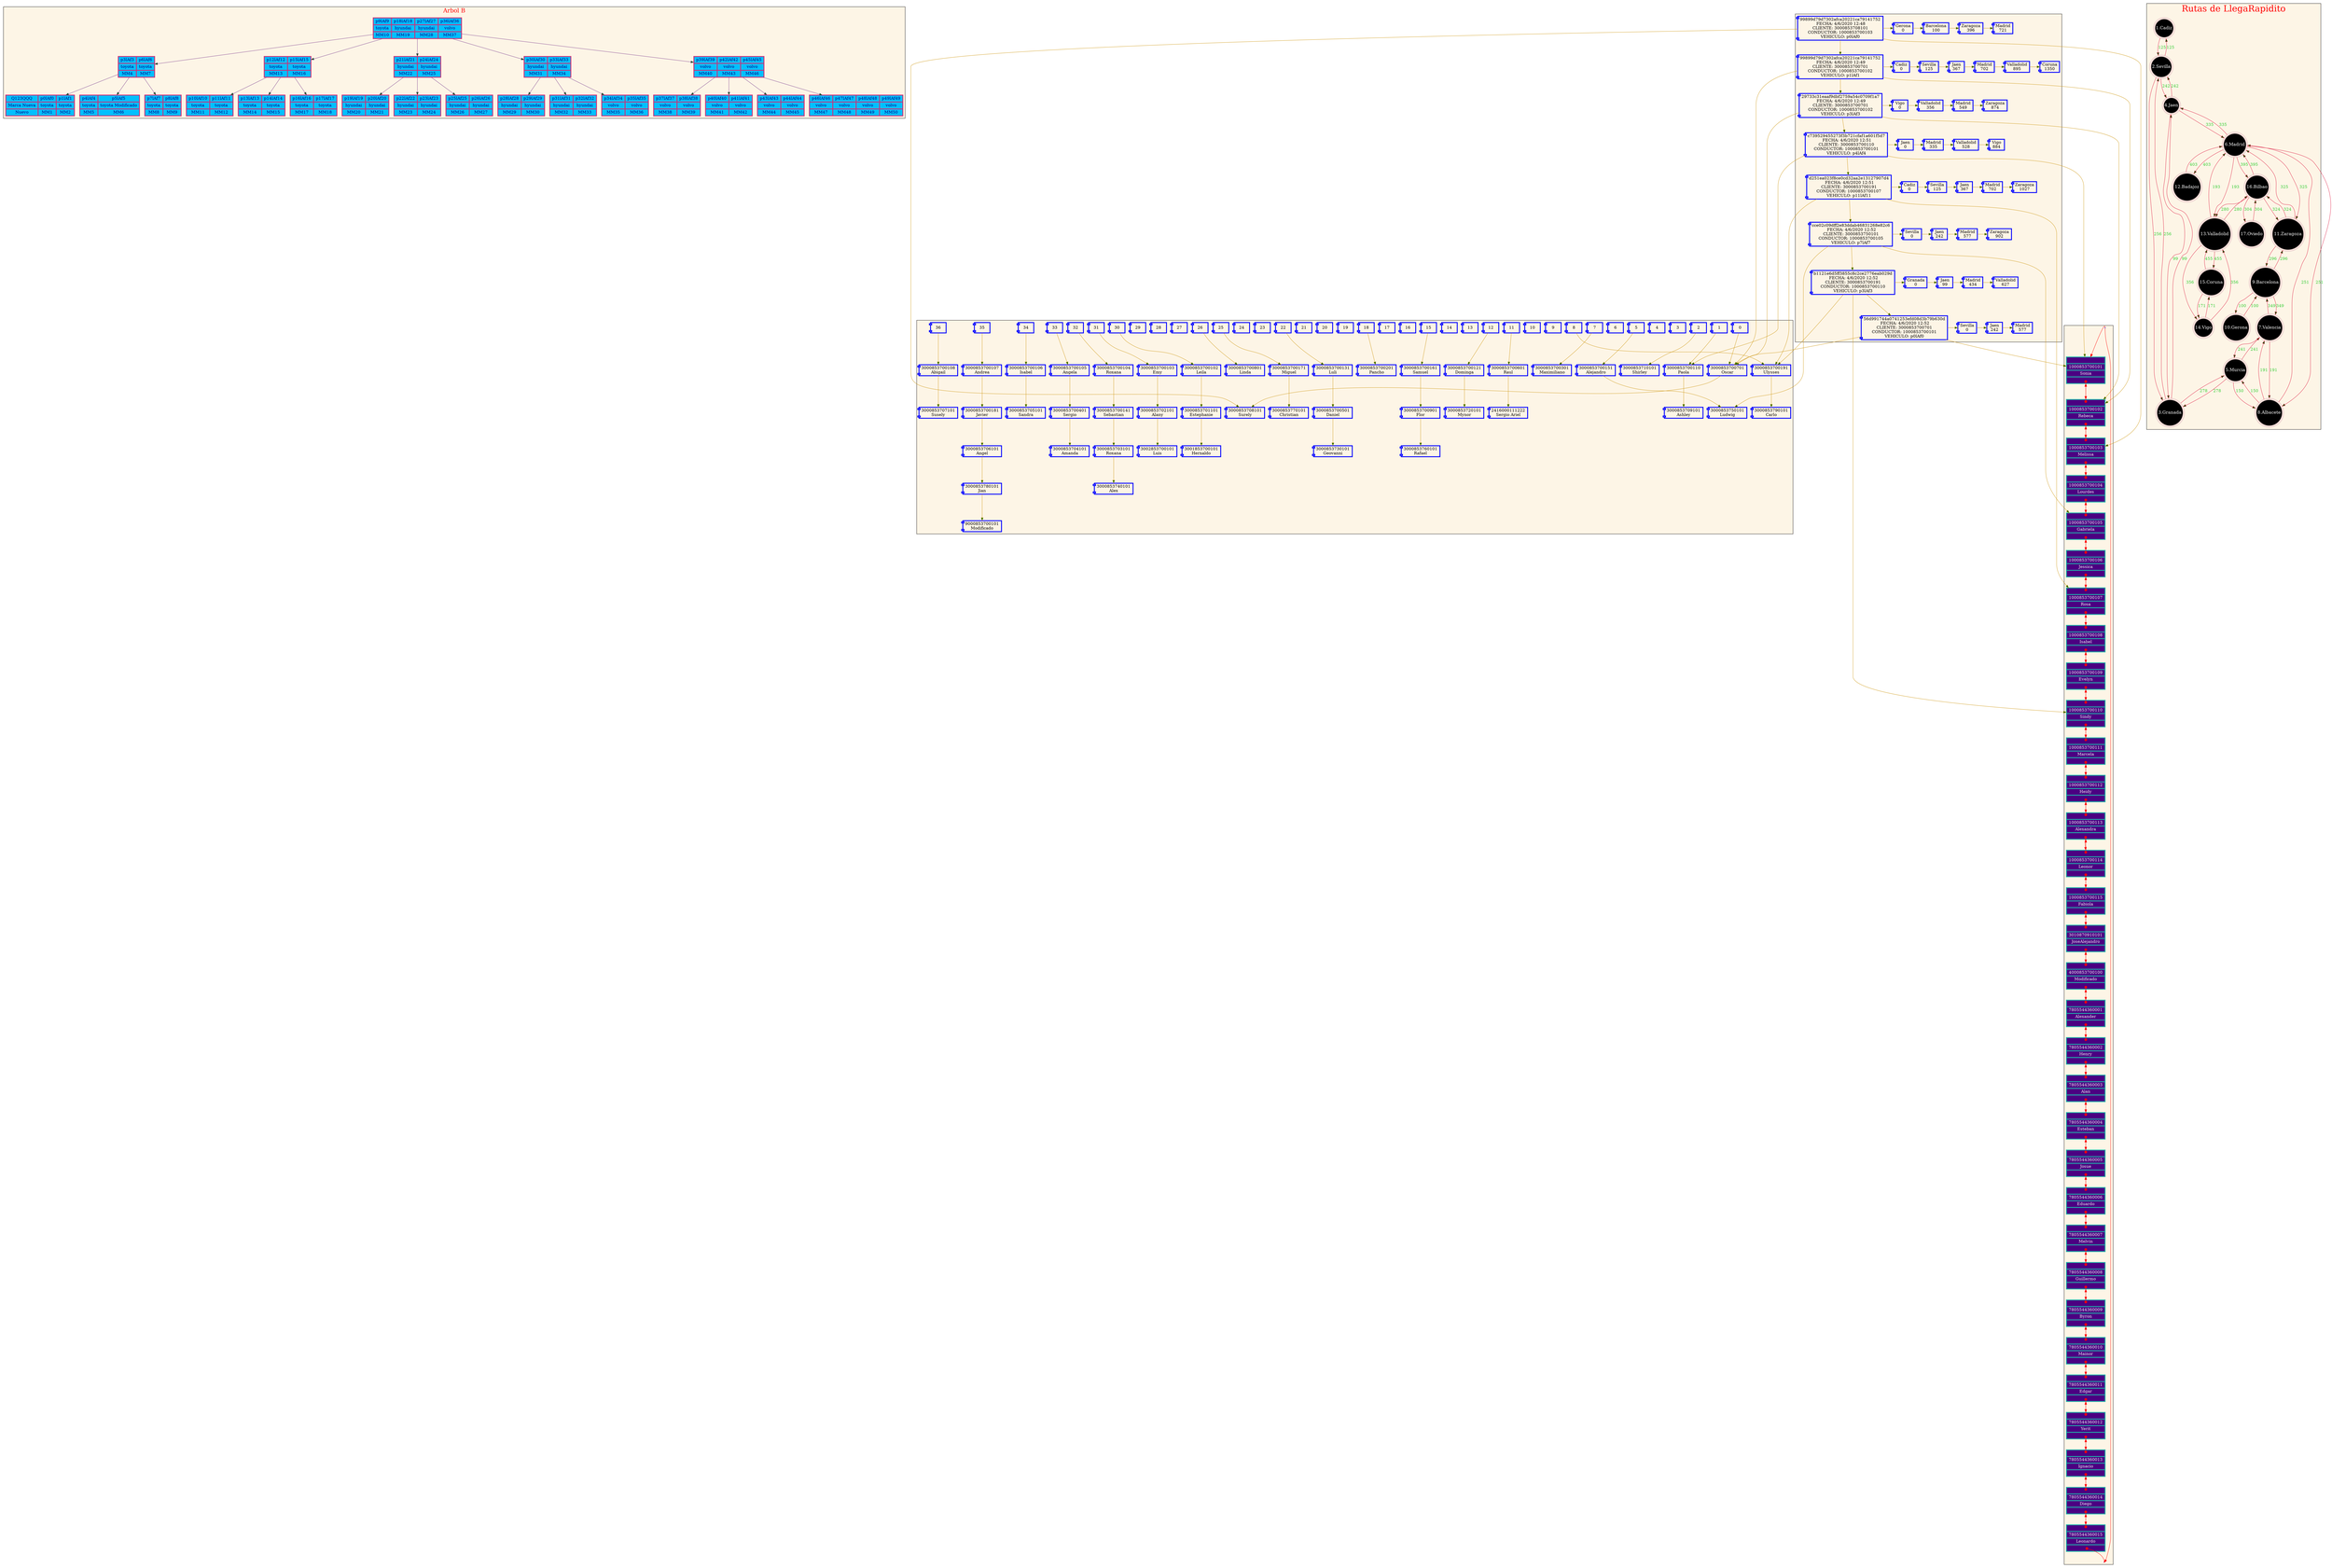 digraph MAIN {
node[shape=component style="solid" color="blue" fontcolor = "black" penwidth=3];
edge[style=filled fillcolor="darkgreen" color="darkgoldenrod3"];
rankdir=TB;
subgraph cluster_0{
rankdir=TB;
bgcolor="oldlace"; 
node[fillcolor =deepskyblue , fontcolor = navy , color =    violetred3   ,style = filled, shape = record, width = 1 height = 1];
  112571086510257[ label ="{<p9lAf9>p9lAf9|toyota|MM10}|{<p18lAf18>p18lAf18|hyundai|MM19}|{<p27lAf27>p27lAf27|hyundai|MM28}|{<p36lAf36>p36lAf36|volvo|MM37}"]  
81495051818181[ label ="{<Q123QQQ>Q123QQQ|Marca Nueva|Nuevo}|{<p0lAf0>p0lAf0|toyota|MM1}|{<p1lAf1>p1lAf1|toyota|MM2}"]  
112521086510252[ label ="{<p4lAf4>p4lAf4|toyota|MM5}|{<p5lAf5>p5lAf5|toyota Modificado|MM6}"]  
112551086510255[ label ="{<p7lAf7>p7lAf7|toyota|MM8}|{<p8lAf8>p8lAf8|toyota|MM9}"]  
112511086510251[ label ="{<p3lAf3>p3lAf3|toyota|MM4}|{<p6lAf6>p6lAf6|toyota|MM7}"]  
1124948108651024948[ label ="{<p10lAf10>p10lAf10|toyota|MM11}|{<p11lAf11>p11lAf11|toyota|MM12}"]  
1124951108651024951[ label ="{<p13lAf13>p13lAf13|toyota|MM14}|{<p14lAf14>p14lAf14|toyota|MM15}"]  
1124954108651024954[ label ="{<p16lAf16>p16lAf16|toyota|MM17}|{<p17lAf17>p17lAf17|toyota|MM18}"]  
1124950108651024950[ label ="{<p12lAf12>p12lAf12|toyota|MM13}|{<p15lAf15>p15lAf15|toyota|MM16}"]  
1124957108651024957[ label ="{<p19lAf19>p19lAf19|hyundai|MM20}|{<p20lAf20>p20lAf20|hyundai|MM21}"]  
1125050108651025050[ label ="{<p22lAf22>p22lAf22|hyundai|MM23}|{<p23lAf23>p23lAf23|hyundai|MM24}"]  
1125053108651025053[ label ="{<p25lAf25>p25lAf25|hyundai|MM26}|{<p26lAf26>p26lAf26|hyundai|MM27}"]  
1125049108651025049[ label ="{<p21lAf21>p21lAf21|hyundai|MM22}|{<p24lAf24>p24lAf24|hyundai|MM25}"]  
1125056108651025056[ label ="{<p28lAf28>p28lAf28|hyundai|MM29}|{<p29lAf29>p29lAf29|hyundai|MM30}"]  
1125149108651025149[ label ="{<p31lAf31>p31lAf31|hyundai|MM32}|{<p32lAf32>p32lAf32|hyundai|MM33}"]  
1125152108651025152[ label ="{<p34lAf34>p34lAf34|volvo|MM35}|{<p35lAf35>p35lAf35|volvo|MM36}"]  
1125148108651025148[ label ="{<p30lAf30>p30lAf30|hyundai|MM31}|{<p33lAf33>p33lAf33|hyundai|MM34}"]  
1125155108651025155[ label ="{<p37lAf37>p37lAf37|volvo|MM38}|{<p38lAf38>p38lAf38|volvo|MM39}"]  
1125248108651025248[ label ="{<p40lAf40>p40lAf40|volvo|MM41}|{<p41lAf41>p41lAf41|volvo|MM42}"]  
1125251108651025251[ label ="{<p43lAf43>p43lAf43|volvo|MM44}|{<p44lAf44>p44lAf44|volvo|MM45}"]  
1125254108651025254[ label ="{<p46lAf46>p46lAf46|volvo|MM47}|{<p47lAf47>p47lAf47|volvo|MM48}|{<p48lAf48>p48lAf48|volvo|MM49}|{<p49lAf49>p49lAf49|volvo|MM50}"]  
1125157108651025157[ label ="{<p39lAf39>p39lAf39|volvo|MM40}|{<p42lAf42>p42lAf42|volvo|MM43}|{<p45lAf45>p45lAf45|volvo|MM46}"]  
112511086510251->81495051818181[dir="forward", color=mediumorchid4];
112511086510251->112521086510252[dir="forward", color=mediumorchid4];
112511086510251->112551086510255[dir="forward", color=mediumorchid4];
112571086510257->112511086510251[dir="forward", color=mediumorchid4];
1124950108651024950->1124948108651024948[dir="forward", color=mediumorchid4];
1124950108651024950->1124951108651024951[dir="forward", color=mediumorchid4];
1124950108651024950->1124954108651024954[dir="forward", color=mediumorchid4];
112571086510257->1124950108651024950[dir="forward", color=mediumorchid4];
1125049108651025049->1124957108651024957[dir="forward", color=mediumorchid4];
1125049108651025049->1125050108651025050[dir="forward", color=mediumorchid4];
1125049108651025049->1125053108651025053[dir="forward", color=mediumorchid4];
112571086510257->1125049108651025049[dir="forward", color=mediumorchid4];
1125148108651025148->1125056108651025056[dir="forward", color=mediumorchid4];
1125148108651025148->1125149108651025149[dir="forward", color=mediumorchid4];
1125148108651025148->1125152108651025152[dir="forward", color=mediumorchid4];
112571086510257->1125148108651025148[dir="forward", color=mediumorchid4];
1125157108651025157->1125155108651025155[dir="forward", color=mediumorchid4];
1125157108651025157->1125248108651025248[dir="forward", color=mediumorchid4];
1125157108651025157->1125251108651025251[dir="forward", color=mediumorchid4];
1125157108651025157->1125254108651025254[dir="forward", color=mediumorchid4];
112571086510257->1125157108651025157[dir="forward", color=mediumorchid4];
label="Arbol B"fontsize=20 fontcolor=red;
}subgraph cluster_1{
bgcolor="oldlace";
"99899d79d7302afca20221ca79141752"[label="99899d79d7302afca20221ca79141752
 FECHA: 4/6/2020 12:48
CLIENTE: 3000853708101
CONDUCTOR: 1000853700103
VEHICULO: p0lAf0"];
"0Gerona"[label="Gerona
0"];
"0Barcelona"[label="Barcelona
100"];
"0Zaragoza"[label="Zaragoza
396"];
"0Madrid"[label="Madrid
721"];
"0Gerona"->"0Barcelona"
"0Barcelona"->"0Zaragoza"
"0Zaragoza"->"0Madrid"
{ rank = same;"99899d79d7302afca20221ca79141752";"0Gerona";"0Barcelona";"0Zaragoza";"0Madrid";}
"99899d79d7302afca20221ca79141752"->"0Gerona""29733c31eaaf9dbf2759a54c0709f1a7"[label="99899d79d7302afca20221ca79141752
 FECHA: 4/6/2020 12:49
CLIENTE: 3000853700701
CONDUCTOR: 1000853700102
VEHICULO: p1lAf1"];
"1Cadiz"[label="Cadiz
0"];
"1Sevilla"[label="Sevilla
125"];
"1Jaen"[label="Jaen
367"];
"1Madrid"[label="Madrid
702"];
"1Valladolid"[label="Valladolid
895"];
"1Coruna"[label="Coruna
1350"];
"1Cadiz"->"1Sevilla"
"1Sevilla"->"1Jaen"
"1Jaen"->"1Madrid"
"1Madrid"->"1Valladolid"
"1Valladolid"->"1Coruna"
{ rank = same;"29733c31eaaf9dbf2759a54c0709f1a7";"1Cadiz";"1Sevilla";"1Jaen";"1Madrid";"1Valladolid";"1Coruna";}
"29733c31eaaf9dbf2759a54c0709f1a7"->"1Cadiz"
"c739529455273f3b721cfaf1a601f5d7"[label="29733c31eaaf9dbf2759a54c0709f1a7
 FECHA: 4/6/2020 12:49
CLIENTE: 3000853700701
CONDUCTOR: 1000853700102
VEHICULO: p3lAf3"];
"2Vigo"[label="Vigo
0"];
"2Valladolid"[label="Valladolid
356"];
"2Madrid"[label="Madrid
549"];
"2Zaragoza"[label="Zaragoza
874"];
"2Vigo"->"2Valladolid"
"2Valladolid"->"2Madrid"
"2Madrid"->"2Zaragoza"
{ rank = same;"c739529455273f3b721cfaf1a601f5d7";"2Vigo";"2Valladolid";"2Madrid";"2Zaragoza";}
"c739529455273f3b721cfaf1a601f5d7"->"2Vigo"
"d251ea023f8ce0cd32aa2e13127907d4"[label="c739529455273f3b721cfaf1a601f5d7
 FECHA: 4/6/2020 12:51
CLIENTE: 3000853700110
CONDUCTOR: 1000853700101
VEHICULO: p4lAf4"];
"3Jaen"[label="Jaen
0"];
"3Madrid"[label="Madrid
335"];
"3Valladolid"[label="Valladolid
528"];
"3Vigo"[label="Vigo
884"];
"3Jaen"->"3Madrid"
"3Madrid"->"3Valladolid"
"3Valladolid"->"3Vigo"
{ rank = same;"d251ea023f8ce0cd32aa2e13127907d4";"3Jaen";"3Madrid";"3Valladolid";"3Vigo";}
"d251ea023f8ce0cd32aa2e13127907d4"->"3Jaen"
"cce02c09dff2e83ddab46831268e82c6"[label="d251ea023f8ce0cd32aa2e13127907d4
 FECHA: 4/6/2020 12:51
CLIENTE: 3000853700191
CONDUCTOR: 1000853700107
VEHICULO: p11lAf11"];
"4Cadiz"[label="Cadiz
0"];
"4Sevilla"[label="Sevilla
125"];
"4Jaen"[label="Jaen
367"];
"4Madrid"[label="Madrid
702"];
"4Zaragoza"[label="Zaragoza
1027"];
"4Cadiz"->"4Sevilla"
"4Sevilla"->"4Jaen"
"4Jaen"->"4Madrid"
"4Madrid"->"4Zaragoza"
{ rank = same;"cce02c09dff2e83ddab46831268e82c6";"4Cadiz";"4Sevilla";"4Jaen";"4Madrid";"4Zaragoza";}
"cce02c09dff2e83ddab46831268e82c6"->"4Cadiz"
"b1121e6d5ff3855c8c2ce2776eab029d"[label="cce02c09dff2e83ddab46831268e82c6
 FECHA: 4/6/2020 12:52
CLIENTE: 3000853750101
CONDUCTOR: 1000853700105
VEHICULO: p7lAf7"];
"5Sevilla"[label="Sevilla
0"];
"5Jaen"[label="Jaen
242"];
"5Madrid"[label="Madrid
577"];
"5Zaragoza"[label="Zaragoza
902"];
"5Sevilla"->"5Jaen"
"5Jaen"->"5Madrid"
"5Madrid"->"5Zaragoza"
{ rank = same;"b1121e6d5ff3855c8c2ce2776eab029d";"5Sevilla";"5Jaen";"5Madrid";"5Zaragoza";}
"b1121e6d5ff3855c8c2ce2776eab029d"->"5Sevilla"
"56d991744a0741253efd08d3b79b630d"[label="b1121e6d5ff3855c8c2ce2776eab029d
 FECHA: 4/6/2020 12:52
CLIENTE: 3000853700191
CONDUCTOR: 1000853700110
VEHICULO: p3lAf3"];
"6Granada"[label="Granada
0"];
"6Jaen"[label="Jaen
99"];
"6Madrid"[label="Madrid
434"];
"6Valladolid"[label="Valladolid
627"];
"6Granada"->"6Jaen"
"6Jaen"->"6Madrid"
"6Madrid"->"6Valladolid"
{ rank = same;"56d991744a0741253efd08d3b79b630d";"6Granada";"6Jaen";"6Madrid";"6Valladolid";}
"56d991744a0741253efd08d3b79b630d"->"6Granada"
"9cc7d9be2aa628cdc1a809d046f105ec"[label="56d991744a0741253efd08d3b79b630d
 FECHA: 4/6/2020 12:52
CLIENTE: 3000853700701
CONDUCTOR: 1000853700101
VEHICULO: p0lAf0"];
"7Sevilla"[label="Sevilla
0"];
"7Jaen"[label="Jaen
242"];
"7Madrid"[label="Madrid
577"];
"7Sevilla"->"7Jaen"
"7Jaen"->"7Madrid"
{ rank = same;"9cc7d9be2aa628cdc1a809d046f105ec";"7Sevilla";"7Jaen";"7Madrid";}
"9cc7d9be2aa628cdc1a809d046f105ec"->"7Sevilla"
"99899d79d7302afca20221ca79141752"->"29733c31eaaf9dbf2759a54c0709f1a7"
"29733c31eaaf9dbf2759a54c0709f1a7"->"c739529455273f3b721cfaf1a601f5d7"
"c739529455273f3b721cfaf1a601f5d7"->"d251ea023f8ce0cd32aa2e13127907d4"
"d251ea023f8ce0cd32aa2e13127907d4"->"cce02c09dff2e83ddab46831268e82c6"
"cce02c09dff2e83ddab46831268e82c6"->"b1121e6d5ff3855c8c2ce2776eab029d"
"b1121e6d5ff3855c8c2ce2776eab029d"->"56d991744a0741253efd08d3b79b630d"
"56d991744a0741253efd08d3b79b630d"->"9cc7d9be2aa628cdc1a809d046f105ec"
}
subgraph cluster_2{
bgcolor="oldlace";
node[shape=record];
rankdir=TB;
1000853700101[label="{<before>|<ID>1000853700101|<data>Sonia|<next>}" style="filled" fillcolor="indigo" color="lightseagreen" fontcolor="whitesmoke" penwidth=3];
1000853700102[label="{<before>|<ID>1000853700102|<data>Rebeca|<next>}" style="filled" fillcolor="indigo" color="lightseagreen" fontcolor="whitesmoke" penwidth=3];
1000853700103[label="{<before>|<ID>1000853700103|<data>Melissa|<next>}" style="filled" fillcolor="indigo" color="lightseagreen" fontcolor="whitesmoke" penwidth=3];
1000853700104[label="{<before>|<ID>1000853700104|<data>Lourdes|<next>}" style="filled" fillcolor="indigo" color="lightseagreen" fontcolor="whitesmoke" penwidth=3];
1000853700105[label="{<before>|<ID>1000853700105|<data>Gabriela|<next>}" style="filled" fillcolor="indigo" color="lightseagreen" fontcolor="whitesmoke" penwidth=3];
1000853700106[label="{<before>|<ID>1000853700106|<data>Jessica|<next>}" style="filled" fillcolor="indigo" color="lightseagreen" fontcolor="whitesmoke" penwidth=3];
1000853700107[label="{<before>|<ID>1000853700107|<data>Rosa|<next>}" style="filled" fillcolor="indigo" color="lightseagreen" fontcolor="whitesmoke" penwidth=3];
1000853700108[label="{<before>|<ID>1000853700108|<data>Isabel|<next>}" style="filled" fillcolor="indigo" color="lightseagreen" fontcolor="whitesmoke" penwidth=3];
1000853700109[label="{<before>|<ID>1000853700109|<data>Evelyn|<next>}" style="filled" fillcolor="indigo" color="lightseagreen" fontcolor="whitesmoke" penwidth=3];
1000853700110[label="{<before>|<ID>1000853700110|<data>Sindy|<next>}" style="filled" fillcolor="indigo" color="lightseagreen" fontcolor="whitesmoke" penwidth=3];
1000853700111[label="{<before>|<ID>1000853700111|<data>Marcela|<next>}" style="filled" fillcolor="indigo" color="lightseagreen" fontcolor="whitesmoke" penwidth=3];
1000853700112[label="{<before>|<ID>1000853700112|<data>Heidy|<next>}" style="filled" fillcolor="indigo" color="lightseagreen" fontcolor="whitesmoke" penwidth=3];
1000853700113[label="{<before>|<ID>1000853700113|<data>Alexandra|<next>}" style="filled" fillcolor="indigo" color="lightseagreen" fontcolor="whitesmoke" penwidth=3];
1000853700114[label="{<before>|<ID>1000853700114|<data>Leonor|<next>}" style="filled" fillcolor="indigo" color="lightseagreen" fontcolor="whitesmoke" penwidth=3];
1000853700115[label="{<before>|<ID>1000853700115|<data>Fabiola|<next>}" style="filled" fillcolor="indigo" color="lightseagreen" fontcolor="whitesmoke" penwidth=3];
3010870910101[label="{<before>|<ID>3010870910101|<data>JoseAlejandro|<next>}" style="filled" fillcolor="indigo" color="lightseagreen" fontcolor="whitesmoke" penwidth=3];
4000853700100[label="{<before>|<ID>4000853700100|<data>Modificado|<next>}" style="filled" fillcolor="indigo" color="lightseagreen" fontcolor="whitesmoke" penwidth=3];
7805544360001[label="{<before>|<ID>7805544360001|<data>Alexander|<next>}" style="filled" fillcolor="indigo" color="lightseagreen" fontcolor="whitesmoke" penwidth=3];
7805544360002[label="{<before>|<ID>7805544360002|<data>Henry|<next>}" style="filled" fillcolor="indigo" color="lightseagreen" fontcolor="whitesmoke" penwidth=3];
7805544360003[label="{<before>|<ID>7805544360003|<data>Alan|<next>}" style="filled" fillcolor="indigo" color="lightseagreen" fontcolor="whitesmoke" penwidth=3];
7805544360004[label="{<before>|<ID>7805544360004|<data>Esteban|<next>}" style="filled" fillcolor="indigo" color="lightseagreen" fontcolor="whitesmoke" penwidth=3];
7805544360005[label="{<before>|<ID>7805544360005|<data>Josue|<next>}" style="filled" fillcolor="indigo" color="lightseagreen" fontcolor="whitesmoke" penwidth=3];
7805544360006[label="{<before>|<ID>7805544360006|<data>Eduardo|<next>}" style="filled" fillcolor="indigo" color="lightseagreen" fontcolor="whitesmoke" penwidth=3];
7805544360007[label="{<before>|<ID>7805544360007|<data>Melvin|<next>}" style="filled" fillcolor="indigo" color="lightseagreen" fontcolor="whitesmoke" penwidth=3];
7805544360008[label="{<before>|<ID>7805544360008|<data>Guillermo|<next>}" style="filled" fillcolor="indigo" color="lightseagreen" fontcolor="whitesmoke" penwidth=3];
7805544360009[label="{<before>|<ID>7805544360009|<data>Byron|<next>}" style="filled" fillcolor="indigo" color="lightseagreen" fontcolor="whitesmoke" penwidth=3];
7805544360010[label="{<before>|<ID>7805544360010|<data>Mainor|<next>}" style="filled" fillcolor="indigo" color="lightseagreen" fontcolor="whitesmoke" penwidth=3];
7805544360011[label="{<before>|<ID>7805544360011|<data>Edgar|<next>}" style="filled" fillcolor="indigo" color="lightseagreen" fontcolor="whitesmoke" penwidth=3];
7805544360012[label="{<before>|<ID>7805544360012|<data>Yerit|<next>}" style="filled" fillcolor="indigo" color="lightseagreen" fontcolor="whitesmoke" penwidth=3];
7805544360013[label="{<before>|<ID>7805544360013|<data>Ignacio|<next>}" style="filled" fillcolor="indigo" color="lightseagreen" fontcolor="whitesmoke" penwidth=3];
7805544360014[label="{<before>|<ID>7805544360014|<data>Diego|<next>}" style="filled" fillcolor="indigo" color="lightseagreen" fontcolor="whitesmoke" penwidth=3];
7805544360015[label="{<before>|<ID>7805544360015|<data>Leonardo|<next>}" style="filled" fillcolor="indigo" color="lightseagreen" fontcolor="whitesmoke" penwidth=3];
edge[tailclip=false,arrowtail=dot,dir=both style=filled fillcolor="red" color="red"];
{node[shape=point height=0] p0 p4}
p0:n -> "1000853700101"[arrowtail=none];
p0:s -> p4:s[arrowtail=none];
1000853700101:next:c ->1000853700102:before;
1000853700102:before:c ->1000853700101:next;
1000853700102:next:c ->1000853700103:before;
1000853700103:before:c ->1000853700102:next;
1000853700103:next:c ->1000853700104:before;
1000853700104:before:c ->1000853700103:next;
1000853700104:next:c ->1000853700105:before;
1000853700105:before:c ->1000853700104:next;
1000853700105:next:c ->1000853700106:before;
1000853700106:before:c ->1000853700105:next;
1000853700106:next:c ->1000853700107:before;
1000853700107:before:c ->1000853700106:next;
1000853700107:next:c ->1000853700108:before;
1000853700108:before:c ->1000853700107:next;
1000853700108:next:c ->1000853700109:before;
1000853700109:before:c ->1000853700108:next;
1000853700109:next:c ->1000853700110:before;
1000853700110:before:c ->1000853700109:next;
1000853700110:next:c ->1000853700111:before;
1000853700111:before:c ->1000853700110:next;
1000853700111:next:c ->1000853700112:before;
1000853700112:before:c ->1000853700111:next;
1000853700112:next:c ->1000853700113:before;
1000853700113:before:c ->1000853700112:next;
1000853700113:next:c ->1000853700114:before;
1000853700114:before:c ->1000853700113:next;
1000853700114:next:c ->1000853700115:before;
1000853700115:before:c ->1000853700114:next;
1000853700115:next:c ->3010870910101:before;
3010870910101:before:c ->1000853700115:next;
3010870910101:next:c ->4000853700100:before;
4000853700100:before:c ->3010870910101:next;
4000853700100:next:c ->7805544360001:before;
7805544360001:before:c ->4000853700100:next;
7805544360001:next:c ->7805544360002:before;
7805544360002:before:c ->7805544360001:next;
7805544360002:next:c ->7805544360003:before;
7805544360003:before:c ->7805544360002:next;
7805544360003:next:c ->7805544360004:before;
7805544360004:before:c ->7805544360003:next;
7805544360004:next:c ->7805544360005:before;
7805544360005:before:c ->7805544360004:next;
7805544360005:next:c ->7805544360006:before;
7805544360006:before:c ->7805544360005:next;
7805544360006:next:c ->7805544360007:before;
7805544360007:before:c ->7805544360006:next;
7805544360007:next:c ->7805544360008:before;
7805544360008:before:c ->7805544360007:next;
7805544360008:next:c ->7805544360009:before;
7805544360009:before:c ->7805544360008:next;
7805544360009:next:c ->7805544360010:before;
7805544360010:before:c ->7805544360009:next;
7805544360010:next:c ->7805544360011:before;
7805544360011:before:c ->7805544360010:next;
7805544360011:next:c ->7805544360012:before;
7805544360012:before:c ->7805544360011:next;
7805544360012:next:c ->7805544360013:before;
7805544360013:before:c ->7805544360012:next;
7805544360013:next:c ->7805544360014:before;
7805544360014:before:c ->7805544360013:next;
7805544360014:next:c ->7805544360015:before;
7805544360015:before:c ->7805544360014:next;
7805544360015:next:c -> p4:n[arrowhead=none]
}
subgraph cluster_3{
bgcolor="oldlace";
"0";
"3000853700701"[label ="3000853700701
Oscar"];
"3000853708101"[label ="3000853708101
Surely"];
"3000853700701"->"3000853708101";
0->"3000853700701";
"1";
"3000853700110"[label ="3000853700110
Paola"];
"3000853709101"[label ="3000853709101
Ashley"];
"3000853700110"->"3000853709101";
1->"3000853700110";
"2";
"3000853710101"[label ="3000853710101
Shirley"];
2->"3000853710101";
"3";
"4";
"5";
"3000853700151"[label ="3000853700151
Alejandro"];
"3000853750101"[label ="3000853750101
Ludwig"];
"3000853700151"->"3000853750101";
5->"3000853700151";
"6";
"7";
"3000853700301"[label ="3000853700301
Maximiliano"];
7->"3000853700301";
"8";
"3000853700191"[label ="3000853700191
Ulysses"];
"3000853790101"[label ="3000853790101
Carlo"];
"3000853700191"->"3000853790101";
8->"3000853700191";
"9";
"10";
"11";
"3000853700601"[label ="3000853700601
Raul"];
"2416000111222"[label ="2416000111222
Sergio Ariel"];
"3000853700601"->"2416000111222";
11->"3000853700601";
"12";
"3000853700121"[label ="3000853700121
Dominga"];
"3000853720101"[label ="3000853720101
Mynor"];
"3000853700121"->"3000853720101";
12->"3000853700121";
"13";
"14";
"15";
"3000853700161"[label ="3000853700161
Samuel"];
"3000853700901"[label ="3000853700901
Flor"];
"3000853760101"[label ="3000853760101
Rafael"];
"3000853700161"->"3000853700901";
"3000853700901"->"3000853760101";
15->"3000853700161";
"16";
"17";
"18";
"3000853700201"[label ="3000853700201
Pancho"];
18->"3000853700201";
"19";
"20";
"21";
"22";
"3000853700131"[label ="3000853700131
Luli"];
"3000853700501"[label ="3000853700501
Daniel"];
"3000853730101"[label ="3000853730101
Geovanni"];
"3000853700131"->"3000853700501";
"3000853700501"->"3000853730101";
22->"3000853700131";
"23";
"24";
"25";
"3000853700171"[label ="3000853700171
Miguel"];
"3000853770101"[label ="3000853770101
Christian"];
"3000853700171"->"3000853770101";
25->"3000853700171";
"26";
"3000853700801"[label ="3000853700801
Linda"];
26->"3000853700801";
"27";
"28";
"29";
"30";
"3000853700102"[label ="3000853700102
Leila"];
"3000853701101"[label ="3000853701101
Estephanie"];
"3001853700101"[label ="3001853700101
Hernaldo"];
"3000853700102"->"3000853701101";
"3000853701101"->"3001853700101";
30->"3000853700102";
"31";
"3000853700103"[label ="3000853700103
Emy"];
"3000853702101"[label ="3000853702101
Alany"];
"3002853700101"[label ="3002853700101
Luis"];
"3000853700103"->"3000853702101";
"3000853702101"->"3002853700101";
31->"3000853700103";
"32";
"3000853700104"[label ="3000853700104
Roxana"];
"3000853700141"[label ="3000853700141
Sebastian"];
"3000853703101"[label ="3000853703101
Roxana"];
"3000853740101"[label ="3000853740101
Alex"];
"3000853700104"->"3000853700141";
"3000853700141"->"3000853703101";
"3000853703101"->"3000853740101";
32->"3000853700104";
"33";
"3000853700105"[label ="3000853700105
Angela"];
"3000853700401"[label ="3000853700401
Sergio"];
"3000853704101"[label ="3000853704101
Amanda"];
"3000853700105"->"3000853700401";
"3000853700401"->"3000853704101";
33->"3000853700105";
"34";
"3000853700106"[label ="3000853700106
Isabel"];
"3000853705101"[label ="3000853705101
Sandra"];
"3000853700106"->"3000853705101";
34->"3000853700106";
"35";
"3000853700107"[label ="3000853700107
Andrea"];
"3000853700181"[label ="3000853700181
Javier"];
"3000853706101"[label ="3000853706101
Angel"];
"3000853780101"[label ="3000853780101
Jian"];
"9000853700101"[label ="9000853700101
Modificado"];
"3000853700107"->"3000853700181";
"3000853700181"->"3000853706101";
"3000853706101"->"3000853780101";
"3000853780101"->"9000853700101";
35->"3000853700107";
"36";
"3000853700108"[label ="3000853700108
Abigail"];
"3000853707101"[label ="3000853707101
Susely"];
"3000853700108"->"3000853707101";
36->"3000853700108";
}
subgraph cluster_4 { 

size = "30"
bgcolor="oldlace"; 
node[shape = doublecircle margin = 0 , color=mistyrose2, fontcolor = white fontsize = 15 width = 0.5 style = filled, fillcolor = black];
"1.Cadiz"-> "2.Sevilla"[dir="forward", color=crimson,label = "125", fontcolor=limegreen]; 
"2.Sevilla"-> "1.Cadiz"[dir="forward", color=crimson,label = "125", fontcolor=limegreen]; 
"2.Sevilla"-> "3.Granada"[dir="forward", color=crimson,label = "256", fontcolor=limegreen]; 
"2.Sevilla"-> "4.Jaen"[dir="forward", color=crimson,label = "242", fontcolor=limegreen]; 
"3.Granada"-> "2.Sevilla"[dir="forward", color=crimson,label = "256", fontcolor=limegreen]; 
"3.Granada"-> "4.Jaen"[dir="forward", color=crimson,label = "99", fontcolor=limegreen]; 
"3.Granada"-> "5.Murcia"[dir="forward", color=crimson,label = "278", fontcolor=limegreen]; 
"4.Jaen"-> "2.Sevilla"[dir="forward", color=crimson,label = "242", fontcolor=limegreen]; 
"4.Jaen"-> "3.Granada"[dir="forward", color=crimson,label = "99", fontcolor=limegreen]; 
"4.Jaen"-> "6.Madrid"[dir="forward", color=crimson,label = "335", fontcolor=limegreen]; 
"5.Murcia"-> "3.Granada"[dir="forward", color=crimson,label = "278", fontcolor=limegreen]; 
"5.Murcia"-> "7.Valencia"[dir="forward", color=crimson,label = "241", fontcolor=limegreen]; 
"5.Murcia"-> "8.Albacete"[dir="forward", color=crimson,label = "150", fontcolor=limegreen]; 
"6.Madrid"-> "4.Jaen"[dir="forward", color=crimson,label = "335", fontcolor=limegreen]; 
"6.Madrid"-> "8.Albacete"[dir="forward", color=crimson,label = "251", fontcolor=limegreen]; 
"6.Madrid"-> "11.Zaragoza"[dir="forward", color=crimson,label = "325", fontcolor=limegreen]; 
"6.Madrid"-> "12.Badajoz"[dir="forward", color=crimson,label = "403", fontcolor=limegreen]; 
"6.Madrid"-> "13.Valladolid"[dir="forward", color=crimson,label = "193", fontcolor=limegreen]; 
"6.Madrid"-> "16.Bilbao"[dir="forward", color=crimson,label = "395", fontcolor=limegreen]; 
"7.Valencia"-> "5.Murcia"[dir="forward", color=crimson,label = "241", fontcolor=limegreen]; 
"7.Valencia"-> "8.Albacete"[dir="forward", color=crimson,label = "191", fontcolor=limegreen]; 
"7.Valencia"-> "9.Barcelona"[dir="forward", color=crimson,label = "349", fontcolor=limegreen]; 
"8.Albacete"-> "5.Murcia"[dir="forward", color=crimson,label = "150", fontcolor=limegreen]; 
"8.Albacete"-> "7.Valencia"[dir="forward", color=crimson,label = "191", fontcolor=limegreen]; 
"8.Albacete"-> "6.Madrid"[dir="forward", color=crimson,label = "251", fontcolor=limegreen]; 
"9.Barcelona"-> "7.Valencia"[dir="forward", color=crimson,label = "349", fontcolor=limegreen]; 
"9.Barcelona"-> "10.Gerona"[dir="forward", color=crimson,label = "100", fontcolor=limegreen]; 
"9.Barcelona"-> "11.Zaragoza"[dir="forward", color=crimson,label = "296", fontcolor=limegreen]; 
"10.Gerona"-> "9.Barcelona"[dir="forward", color=crimson,label = "100", fontcolor=limegreen]; 
"11.Zaragoza"-> "9.Barcelona"[dir="forward", color=crimson,label = "296", fontcolor=limegreen]; 
"11.Zaragoza"-> "6.Madrid"[dir="forward", color=crimson,label = "325", fontcolor=limegreen]; 
"11.Zaragoza"-> "16.Bilbao"[dir="forward", color=crimson,label = "324", fontcolor=limegreen]; 
"12.Badajoz"-> "6.Madrid"[dir="forward", color=crimson,label = "403", fontcolor=limegreen]; 
"13.Valladolid"-> "6.Madrid"[dir="forward", color=crimson,label = "193", fontcolor=limegreen]; 
"13.Valladolid"-> "14.Vigo"[dir="forward", color=crimson,label = "356", fontcolor=limegreen]; 
"13.Valladolid"-> "15.Coruna"[dir="forward", color=crimson,label = "455", fontcolor=limegreen]; 
"13.Valladolid"-> "16.Bilbao"[dir="forward", color=crimson,label = "280", fontcolor=limegreen]; 
"14.Vigo"-> "13.Valladolid"[dir="forward", color=crimson,label = "356", fontcolor=limegreen]; 
"14.Vigo"-> "15.Coruna"[dir="forward", color=crimson,label = "171", fontcolor=limegreen]; 
"15.Coruna"-> "13.Valladolid"[dir="forward", color=crimson,label = "455", fontcolor=limegreen]; 
"15.Coruna"-> "14.Vigo"[dir="forward", color=crimson,label = "171", fontcolor=limegreen]; 
"16.Bilbao"-> "13.Valladolid"[dir="forward", color=crimson,label = "280", fontcolor=limegreen]; 
"16.Bilbao"-> "6.Madrid"[dir="forward", color=crimson,label = "395", fontcolor=limegreen]; 
"16.Bilbao"-> "11.Zaragoza"[dir="forward", color=crimson,label = "324", fontcolor=limegreen]; 
"16.Bilbao"-> "17.Oviedo"[dir="forward", color=crimson,label = "304", fontcolor=limegreen]; 
"17.Oviedo"-> "16.Bilbao"[dir="forward", color=crimson,label = "304", fontcolor=limegreen]; 
label="Rutas de LlegaRapidito"fontsize=30 fontcolor=red;
 }
"99899d79d7302afca20221ca79141752"->3000853708101;
"99899d79d7302afca20221ca79141752"->1000853700103;
"29733c31eaaf9dbf2759a54c0709f1a7"->3000853700701;
"29733c31eaaf9dbf2759a54c0709f1a7"->1000853700102;
"c739529455273f3b721cfaf1a601f5d7"->3000853700701;
"c739529455273f3b721cfaf1a601f5d7"->1000853700102;
"d251ea023f8ce0cd32aa2e13127907d4"->3000853700110;
"d251ea023f8ce0cd32aa2e13127907d4"->1000853700101;
"cce02c09dff2e83ddab46831268e82c6"->3000853700191;
"cce02c09dff2e83ddab46831268e82c6"->1000853700107;
"b1121e6d5ff3855c8c2ce2776eab029d"->3000853750101;
"b1121e6d5ff3855c8c2ce2776eab029d"->1000853700105;
"56d991744a0741253efd08d3b79b630d"->3000853700191;
"56d991744a0741253efd08d3b79b630d"->1000853700110;
"9cc7d9be2aa628cdc1a809d046f105ec"->3000853700701;
"9cc7d9be2aa628cdc1a809d046f105ec"->1000853700101;
}
